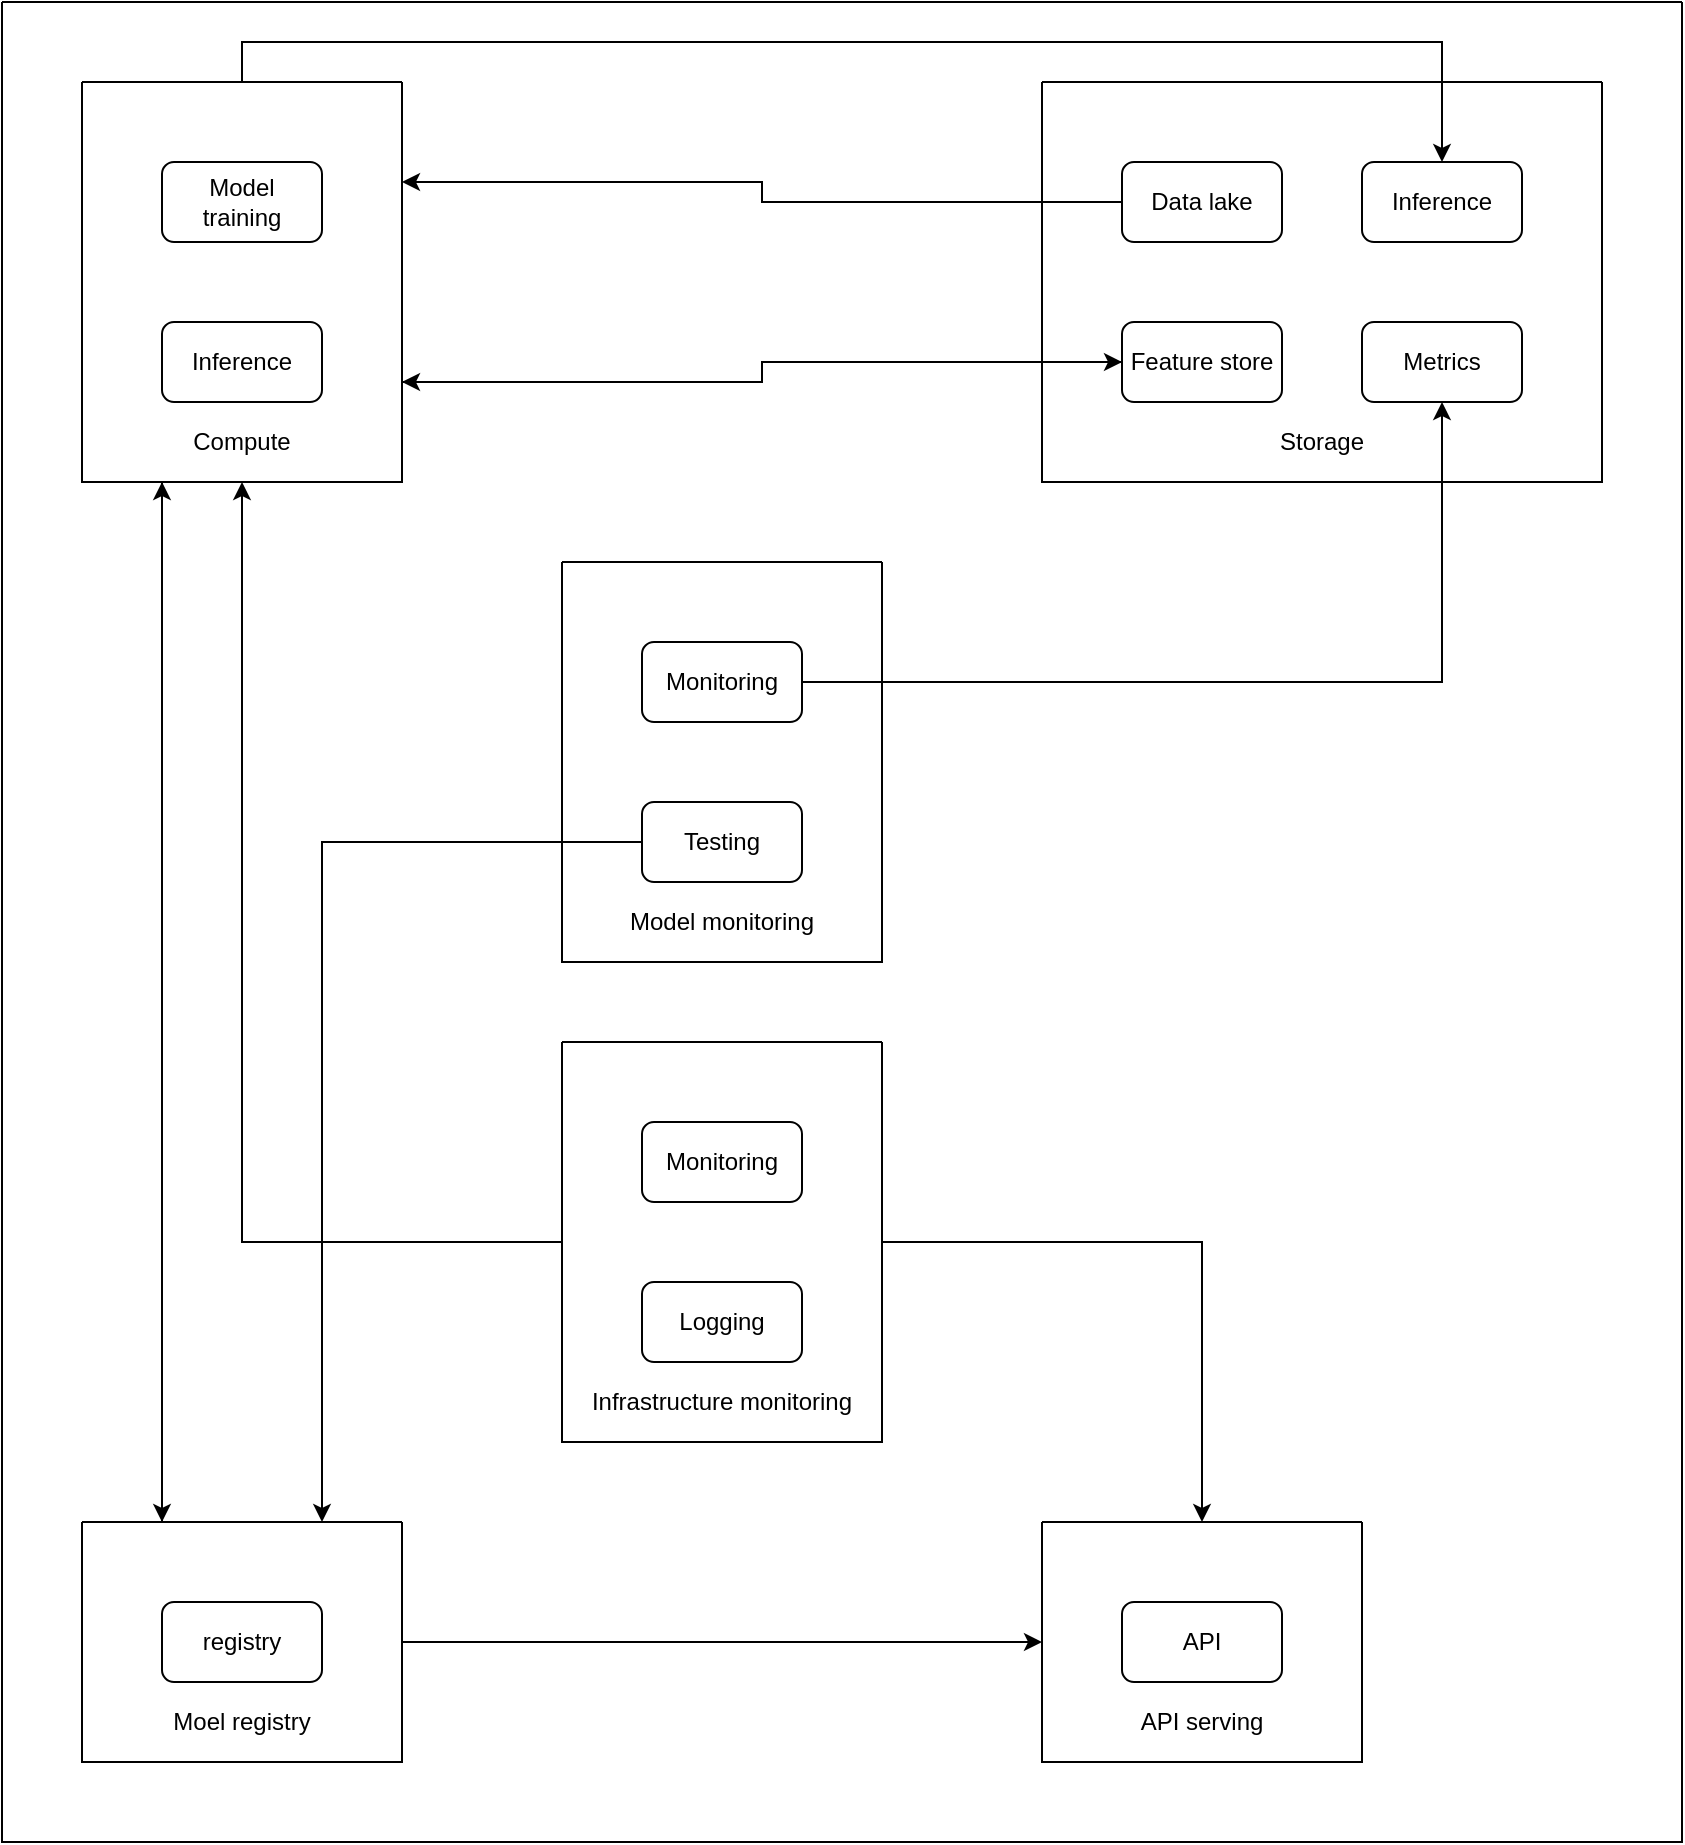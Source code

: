 <mxfile version="26.0.11">
  <diagram id="XOhDwPLK-k8w6zGNZeyG" name="Page-1">
    <mxGraphModel dx="838" dy="593" grid="1" gridSize="10" guides="1" tooltips="1" connect="1" arrows="1" fold="1" page="1" pageScale="1" pageWidth="850" pageHeight="1100" math="0" shadow="0">
      <root>
        <mxCell id="0" />
        <mxCell id="1" parent="0" />
        <mxCell id="FP8ojH26nC4vi-oFqpqf-1" value="" style="swimlane;startSize=0;" vertex="1" parent="1">
          <mxGeometry x="520" y="1120" width="280" height="200" as="geometry" />
        </mxCell>
        <mxCell id="FP8ojH26nC4vi-oFqpqf-2" value="Data lake" style="rounded=1;whiteSpace=wrap;html=1;" vertex="1" parent="FP8ojH26nC4vi-oFqpqf-1">
          <mxGeometry x="40" y="40" width="80" height="40" as="geometry" />
        </mxCell>
        <mxCell id="FP8ojH26nC4vi-oFqpqf-3" value="Inference" style="rounded=1;whiteSpace=wrap;html=1;" vertex="1" parent="FP8ojH26nC4vi-oFqpqf-1">
          <mxGeometry x="160" y="40" width="80" height="40" as="geometry" />
        </mxCell>
        <mxCell id="FP8ojH26nC4vi-oFqpqf-8" value="Feature store" style="rounded=1;whiteSpace=wrap;html=1;" vertex="1" parent="FP8ojH26nC4vi-oFqpqf-1">
          <mxGeometry x="40" y="120" width="80" height="40" as="geometry" />
        </mxCell>
        <mxCell id="FP8ojH26nC4vi-oFqpqf-29" value="Storage" style="text;html=1;align=center;verticalAlign=middle;whiteSpace=wrap;rounded=0;" vertex="1" parent="FP8ojH26nC4vi-oFqpqf-1">
          <mxGeometry y="160" width="280" height="40" as="geometry" />
        </mxCell>
        <mxCell id="FP8ojH26nC4vi-oFqpqf-51" value="Metrics" style="rounded=1;whiteSpace=wrap;html=1;" vertex="1" parent="FP8ojH26nC4vi-oFqpqf-1">
          <mxGeometry x="160" y="120" width="80" height="40" as="geometry" />
        </mxCell>
        <mxCell id="FP8ojH26nC4vi-oFqpqf-54" style="edgeStyle=orthogonalEdgeStyle;rounded=0;orthogonalLoop=1;jettySize=auto;html=1;exitX=1;exitY=0.75;exitDx=0;exitDy=0;" edge="1" parent="1" source="FP8ojH26nC4vi-oFqpqf-5" target="FP8ojH26nC4vi-oFqpqf-8">
          <mxGeometry relative="1" as="geometry" />
        </mxCell>
        <mxCell id="FP8ojH26nC4vi-oFqpqf-56" style="edgeStyle=orthogonalEdgeStyle;rounded=0;orthogonalLoop=1;jettySize=auto;html=1;exitX=0.5;exitY=0;exitDx=0;exitDy=0;entryX=0.5;entryY=0;entryDx=0;entryDy=0;" edge="1" parent="1" source="FP8ojH26nC4vi-oFqpqf-5" target="FP8ojH26nC4vi-oFqpqf-3">
          <mxGeometry relative="1" as="geometry" />
        </mxCell>
        <mxCell id="FP8ojH26nC4vi-oFqpqf-5" value="" style="swimlane;startSize=0;" vertex="1" parent="1">
          <mxGeometry x="40" y="1120" width="160" height="200" as="geometry" />
        </mxCell>
        <mxCell id="FP8ojH26nC4vi-oFqpqf-6" value="Model&lt;div&gt;training&lt;/div&gt;" style="rounded=1;whiteSpace=wrap;html=1;" vertex="1" parent="FP8ojH26nC4vi-oFqpqf-5">
          <mxGeometry x="40" y="40" width="80" height="40" as="geometry" />
        </mxCell>
        <mxCell id="FP8ojH26nC4vi-oFqpqf-7" value="Inference" style="rounded=1;whiteSpace=wrap;html=1;" vertex="1" parent="FP8ojH26nC4vi-oFqpqf-5">
          <mxGeometry x="40" y="120" width="80" height="40" as="geometry" />
        </mxCell>
        <mxCell id="FP8ojH26nC4vi-oFqpqf-30" value="Compute" style="text;html=1;align=center;verticalAlign=middle;whiteSpace=wrap;rounded=0;" vertex="1" parent="FP8ojH26nC4vi-oFqpqf-5">
          <mxGeometry y="160" width="160" height="40" as="geometry" />
        </mxCell>
        <mxCell id="FP8ojH26nC4vi-oFqpqf-48" style="edgeStyle=orthogonalEdgeStyle;rounded=0;orthogonalLoop=1;jettySize=auto;html=1;exitX=0.25;exitY=0;exitDx=0;exitDy=0;entryX=0.25;entryY=1;entryDx=0;entryDy=0;" edge="1" parent="1" source="FP8ojH26nC4vi-oFqpqf-9" target="FP8ojH26nC4vi-oFqpqf-30">
          <mxGeometry relative="1" as="geometry" />
        </mxCell>
        <mxCell id="FP8ojH26nC4vi-oFqpqf-49" style="edgeStyle=orthogonalEdgeStyle;rounded=0;orthogonalLoop=1;jettySize=auto;html=1;exitX=1;exitY=0.5;exitDx=0;exitDy=0;" edge="1" parent="1" source="FP8ojH26nC4vi-oFqpqf-9" target="FP8ojH26nC4vi-oFqpqf-26">
          <mxGeometry relative="1" as="geometry" />
        </mxCell>
        <mxCell id="FP8ojH26nC4vi-oFqpqf-9" value="" style="swimlane;startSize=0;" vertex="1" parent="1">
          <mxGeometry x="40" y="1840" width="160" height="120" as="geometry" />
        </mxCell>
        <mxCell id="FP8ojH26nC4vi-oFqpqf-10" value="registry" style="rounded=1;whiteSpace=wrap;html=1;" vertex="1" parent="FP8ojH26nC4vi-oFqpqf-9">
          <mxGeometry x="40" y="40" width="80" height="40" as="geometry" />
        </mxCell>
        <mxCell id="FP8ojH26nC4vi-oFqpqf-11" value="Moel registry" style="text;html=1;align=center;verticalAlign=middle;whiteSpace=wrap;rounded=0;" vertex="1" parent="FP8ojH26nC4vi-oFqpqf-9">
          <mxGeometry y="80" width="160" height="40" as="geometry" />
        </mxCell>
        <mxCell id="FP8ojH26nC4vi-oFqpqf-26" value="" style="swimlane;startSize=0;" vertex="1" parent="1">
          <mxGeometry x="520" y="1840" width="160" height="120" as="geometry" />
        </mxCell>
        <mxCell id="FP8ojH26nC4vi-oFqpqf-27" value="API" style="rounded=1;whiteSpace=wrap;html=1;" vertex="1" parent="FP8ojH26nC4vi-oFqpqf-26">
          <mxGeometry x="40" y="40" width="80" height="40" as="geometry" />
        </mxCell>
        <mxCell id="FP8ojH26nC4vi-oFqpqf-28" value="API serving" style="text;html=1;align=center;verticalAlign=middle;whiteSpace=wrap;rounded=0;" vertex="1" parent="FP8ojH26nC4vi-oFqpqf-26">
          <mxGeometry y="80" width="160" height="40" as="geometry" />
        </mxCell>
        <mxCell id="FP8ojH26nC4vi-oFqpqf-43" style="edgeStyle=orthogonalEdgeStyle;rounded=0;orthogonalLoop=1;jettySize=auto;html=1;exitX=0;exitY=0.5;exitDx=0;exitDy=0;entryX=0.5;entryY=1;entryDx=0;entryDy=0;" edge="1" parent="1" source="FP8ojH26nC4vi-oFqpqf-31" target="FP8ojH26nC4vi-oFqpqf-30">
          <mxGeometry relative="1" as="geometry" />
        </mxCell>
        <mxCell id="FP8ojH26nC4vi-oFqpqf-50" style="edgeStyle=orthogonalEdgeStyle;rounded=0;orthogonalLoop=1;jettySize=auto;html=1;exitX=1;exitY=0.5;exitDx=0;exitDy=0;entryX=0.5;entryY=0;entryDx=0;entryDy=0;" edge="1" parent="1" source="FP8ojH26nC4vi-oFqpqf-31" target="FP8ojH26nC4vi-oFqpqf-26">
          <mxGeometry relative="1" as="geometry" />
        </mxCell>
        <mxCell id="FP8ojH26nC4vi-oFqpqf-31" value="" style="swimlane;startSize=0;" vertex="1" parent="1">
          <mxGeometry x="280" y="1600" width="160" height="200" as="geometry" />
        </mxCell>
        <mxCell id="FP8ojH26nC4vi-oFqpqf-32" value="Monitoring" style="rounded=1;whiteSpace=wrap;html=1;" vertex="1" parent="FP8ojH26nC4vi-oFqpqf-31">
          <mxGeometry x="40" y="40" width="80" height="40" as="geometry" />
        </mxCell>
        <mxCell id="FP8ojH26nC4vi-oFqpqf-33" value="Logging" style="rounded=1;whiteSpace=wrap;html=1;" vertex="1" parent="FP8ojH26nC4vi-oFqpqf-31">
          <mxGeometry x="40" y="120" width="80" height="40" as="geometry" />
        </mxCell>
        <mxCell id="FP8ojH26nC4vi-oFqpqf-34" value="Infrastructure monitoring" style="text;html=1;align=center;verticalAlign=middle;whiteSpace=wrap;rounded=0;" vertex="1" parent="FP8ojH26nC4vi-oFqpqf-31">
          <mxGeometry y="160" width="160" height="40" as="geometry" />
        </mxCell>
        <mxCell id="FP8ojH26nC4vi-oFqpqf-47" style="edgeStyle=orthogonalEdgeStyle;rounded=0;orthogonalLoop=1;jettySize=auto;html=1;exitX=0.25;exitY=1;exitDx=0;exitDy=0;entryX=0.25;entryY=0;entryDx=0;entryDy=0;" edge="1" parent="1" source="FP8ojH26nC4vi-oFqpqf-30" target="FP8ojH26nC4vi-oFqpqf-9">
          <mxGeometry relative="1" as="geometry" />
        </mxCell>
        <mxCell id="FP8ojH26nC4vi-oFqpqf-55" style="edgeStyle=orthogonalEdgeStyle;rounded=0;orthogonalLoop=1;jettySize=auto;html=1;exitX=0;exitY=0.5;exitDx=0;exitDy=0;entryX=1;entryY=0.75;entryDx=0;entryDy=0;" edge="1" parent="1" source="FP8ojH26nC4vi-oFqpqf-8" target="FP8ojH26nC4vi-oFqpqf-5">
          <mxGeometry relative="1" as="geometry" />
        </mxCell>
        <mxCell id="FP8ojH26nC4vi-oFqpqf-57" style="edgeStyle=orthogonalEdgeStyle;rounded=0;orthogonalLoop=1;jettySize=auto;html=1;exitX=0;exitY=0.5;exitDx=0;exitDy=0;entryX=1;entryY=0.25;entryDx=0;entryDy=0;" edge="1" parent="1" source="FP8ojH26nC4vi-oFqpqf-2" target="FP8ojH26nC4vi-oFqpqf-5">
          <mxGeometry relative="1" as="geometry" />
        </mxCell>
        <mxCell id="FP8ojH26nC4vi-oFqpqf-62" value="" style="swimlane;startSize=0;" vertex="1" parent="1">
          <mxGeometry x="280" y="1360" width="160" height="200" as="geometry" />
        </mxCell>
        <mxCell id="FP8ojH26nC4vi-oFqpqf-63" value="Monitoring" style="rounded=1;whiteSpace=wrap;html=1;" vertex="1" parent="FP8ojH26nC4vi-oFqpqf-62">
          <mxGeometry x="40" y="40" width="80" height="40" as="geometry" />
        </mxCell>
        <mxCell id="FP8ojH26nC4vi-oFqpqf-64" value="Model monitoring" style="text;html=1;align=center;verticalAlign=middle;whiteSpace=wrap;rounded=0;" vertex="1" parent="FP8ojH26nC4vi-oFqpqf-62">
          <mxGeometry y="160" width="160" height="40" as="geometry" />
        </mxCell>
        <mxCell id="FP8ojH26nC4vi-oFqpqf-68" value="Testing" style="rounded=1;whiteSpace=wrap;html=1;" vertex="1" parent="FP8ojH26nC4vi-oFqpqf-62">
          <mxGeometry x="40" y="120" width="80" height="40" as="geometry" />
        </mxCell>
        <mxCell id="FP8ojH26nC4vi-oFqpqf-66" style="edgeStyle=orthogonalEdgeStyle;rounded=0;orthogonalLoop=1;jettySize=auto;html=1;exitX=1;exitY=0.5;exitDx=0;exitDy=0;" edge="1" parent="1" source="FP8ojH26nC4vi-oFqpqf-63" target="FP8ojH26nC4vi-oFqpqf-51">
          <mxGeometry relative="1" as="geometry" />
        </mxCell>
        <mxCell id="FP8ojH26nC4vi-oFqpqf-69" style="edgeStyle=orthogonalEdgeStyle;rounded=0;orthogonalLoop=1;jettySize=auto;html=1;exitX=0;exitY=0.5;exitDx=0;exitDy=0;entryX=0.75;entryY=0;entryDx=0;entryDy=0;" edge="1" parent="1" source="FP8ojH26nC4vi-oFqpqf-68" target="FP8ojH26nC4vi-oFqpqf-9">
          <mxGeometry relative="1" as="geometry" />
        </mxCell>
        <mxCell id="FP8ojH26nC4vi-oFqpqf-70" value="" style="swimlane;startSize=0;" vertex="1" parent="1">
          <mxGeometry y="1080" width="840" height="920" as="geometry" />
        </mxCell>
      </root>
    </mxGraphModel>
  </diagram>
</mxfile>
